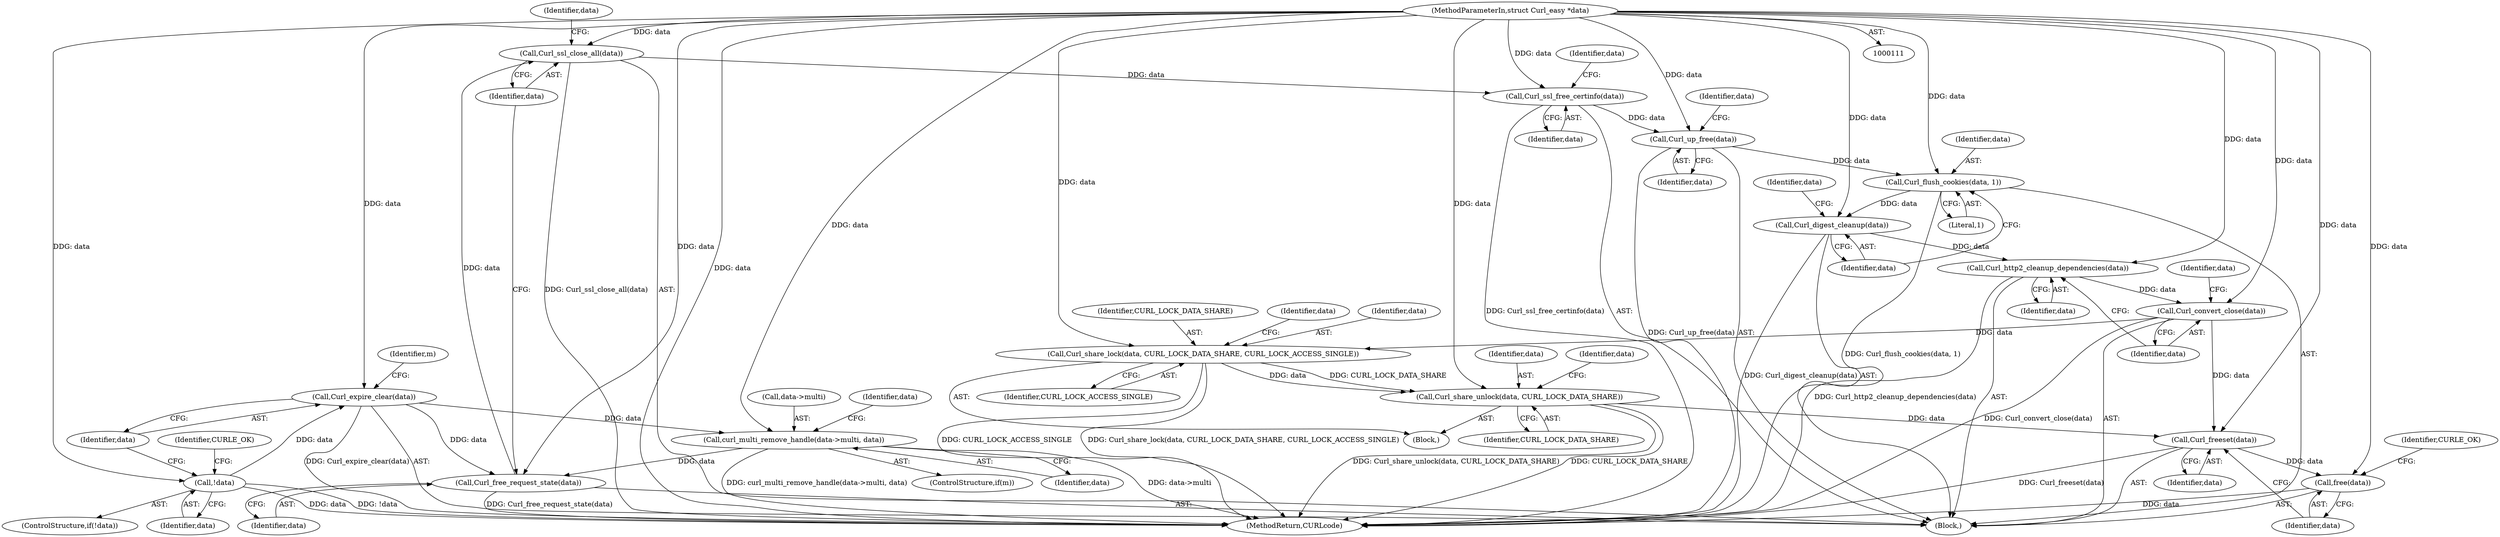 digraph "0_curl_81d135d67155c5295b1033679c606165d4e28f3f@API" {
"1000175" [label="(Call,Curl_ssl_close_all(data))"];
"1000173" [label="(Call,Curl_free_request_state(data))"];
"1000120" [label="(Call,Curl_expire_clear(data))"];
"1000116" [label="(Call,!data)"];
"1000112" [label="(MethodParameterIn,struct Curl_easy *data)"];
"1000129" [label="(Call,curl_multi_remove_handle(data->multi, data))"];
"1000189" [label="(Call,Curl_ssl_free_certinfo(data))"];
"1000231" [label="(Call,Curl_up_free(data))"];
"1000251" [label="(Call,Curl_flush_cookies(data, 1))"];
"1000254" [label="(Call,Curl_digest_cleanup(data))"];
"1000274" [label="(Call,Curl_http2_cleanup_dependencies(data))"];
"1000276" [label="(Call,Curl_convert_close(data))"];
"1000283" [label="(Call,Curl_share_lock(data, CURL_LOCK_DATA_SHARE, CURL_LOCK_ACCESS_SINGLE))"];
"1000293" [label="(Call,Curl_share_unlock(data, CURL_LOCK_DATA_SHARE))"];
"1000301" [label="(Call,Curl_freeset(data))"];
"1000303" [label="(Call,free(data))"];
"1000283" [label="(Call,Curl_share_lock(data, CURL_LOCK_DATA_SHARE, CURL_LOCK_ACCESS_SINGLE))"];
"1000173" [label="(Call,Curl_free_request_state(data))"];
"1000116" [label="(Call,!data)"];
"1000133" [label="(Identifier,data)"];
"1000190" [label="(Identifier,data)"];
"1000255" [label="(Identifier,data)"];
"1000294" [label="(Identifier,data)"];
"1000194" [label="(Identifier,data)"];
"1000299" [label="(Identifier,data)"];
"1000254" [label="(Call,Curl_digest_cleanup(data))"];
"1000275" [label="(Identifier,data)"];
"1000280" [label="(Identifier,data)"];
"1000285" [label="(Identifier,CURL_LOCK_DATA_SHARE)"];
"1000277" [label="(Identifier,data)"];
"1000252" [label="(Identifier,data)"];
"1000123" [label="(Identifier,m)"];
"1000295" [label="(Identifier,CURL_LOCK_DATA_SHARE)"];
"1000286" [label="(Identifier,CURL_LOCK_ACCESS_SINGLE)"];
"1000253" [label="(Literal,1)"];
"1000115" [label="(ControlStructure,if(!data))"];
"1000119" [label="(Identifier,CURLE_OK)"];
"1000174" [label="(Identifier,data)"];
"1000120" [label="(Call,Curl_expire_clear(data))"];
"1000251" [label="(Call,Curl_flush_cookies(data, 1))"];
"1000129" [label="(Call,curl_multi_remove_handle(data->multi, data))"];
"1000127" [label="(ControlStructure,if(m))"];
"1000130" [label="(Call,data->multi)"];
"1000259" [label="(Identifier,data)"];
"1000236" [label="(Identifier,data)"];
"1000117" [label="(Identifier,data)"];
"1000302" [label="(Identifier,data)"];
"1000189" [label="(Call,Curl_ssl_free_certinfo(data))"];
"1000176" [label="(Identifier,data)"];
"1000301" [label="(Call,Curl_freeset(data))"];
"1000121" [label="(Identifier,data)"];
"1000112" [label="(MethodParameterIn,struct Curl_easy *data)"];
"1000290" [label="(Identifier,data)"];
"1000231" [label="(Call,Curl_up_free(data))"];
"1000306" [label="(Identifier,CURLE_OK)"];
"1000284" [label="(Identifier,data)"];
"1000282" [label="(Block,)"];
"1000175" [label="(Call,Curl_ssl_close_all(data))"];
"1000180" [label="(Identifier,data)"];
"1000113" [label="(Block,)"];
"1000293" [label="(Call,Curl_share_unlock(data, CURL_LOCK_DATA_SHARE))"];
"1000303" [label="(Call,free(data))"];
"1000232" [label="(Identifier,data)"];
"1000304" [label="(Identifier,data)"];
"1000307" [label="(MethodReturn,CURLcode)"];
"1000276" [label="(Call,Curl_convert_close(data))"];
"1000274" [label="(Call,Curl_http2_cleanup_dependencies(data))"];
"1000136" [label="(Identifier,data)"];
"1000175" -> "1000113"  [label="AST: "];
"1000175" -> "1000176"  [label="CFG: "];
"1000176" -> "1000175"  [label="AST: "];
"1000180" -> "1000175"  [label="CFG: "];
"1000175" -> "1000307"  [label="DDG: Curl_ssl_close_all(data)"];
"1000173" -> "1000175"  [label="DDG: data"];
"1000112" -> "1000175"  [label="DDG: data"];
"1000175" -> "1000189"  [label="DDG: data"];
"1000173" -> "1000113"  [label="AST: "];
"1000173" -> "1000174"  [label="CFG: "];
"1000174" -> "1000173"  [label="AST: "];
"1000176" -> "1000173"  [label="CFG: "];
"1000173" -> "1000307"  [label="DDG: Curl_free_request_state(data)"];
"1000120" -> "1000173"  [label="DDG: data"];
"1000129" -> "1000173"  [label="DDG: data"];
"1000112" -> "1000173"  [label="DDG: data"];
"1000120" -> "1000113"  [label="AST: "];
"1000120" -> "1000121"  [label="CFG: "];
"1000121" -> "1000120"  [label="AST: "];
"1000123" -> "1000120"  [label="CFG: "];
"1000120" -> "1000307"  [label="DDG: Curl_expire_clear(data)"];
"1000116" -> "1000120"  [label="DDG: data"];
"1000112" -> "1000120"  [label="DDG: data"];
"1000120" -> "1000129"  [label="DDG: data"];
"1000116" -> "1000115"  [label="AST: "];
"1000116" -> "1000117"  [label="CFG: "];
"1000117" -> "1000116"  [label="AST: "];
"1000119" -> "1000116"  [label="CFG: "];
"1000121" -> "1000116"  [label="CFG: "];
"1000116" -> "1000307"  [label="DDG: data"];
"1000116" -> "1000307"  [label="DDG: !data"];
"1000112" -> "1000116"  [label="DDG: data"];
"1000112" -> "1000111"  [label="AST: "];
"1000112" -> "1000307"  [label="DDG: data"];
"1000112" -> "1000129"  [label="DDG: data"];
"1000112" -> "1000189"  [label="DDG: data"];
"1000112" -> "1000231"  [label="DDG: data"];
"1000112" -> "1000251"  [label="DDG: data"];
"1000112" -> "1000254"  [label="DDG: data"];
"1000112" -> "1000274"  [label="DDG: data"];
"1000112" -> "1000276"  [label="DDG: data"];
"1000112" -> "1000283"  [label="DDG: data"];
"1000112" -> "1000293"  [label="DDG: data"];
"1000112" -> "1000301"  [label="DDG: data"];
"1000112" -> "1000303"  [label="DDG: data"];
"1000129" -> "1000127"  [label="AST: "];
"1000129" -> "1000133"  [label="CFG: "];
"1000130" -> "1000129"  [label="AST: "];
"1000133" -> "1000129"  [label="AST: "];
"1000136" -> "1000129"  [label="CFG: "];
"1000129" -> "1000307"  [label="DDG: data->multi"];
"1000129" -> "1000307"  [label="DDG: curl_multi_remove_handle(data->multi, data)"];
"1000189" -> "1000113"  [label="AST: "];
"1000189" -> "1000190"  [label="CFG: "];
"1000190" -> "1000189"  [label="AST: "];
"1000194" -> "1000189"  [label="CFG: "];
"1000189" -> "1000307"  [label="DDG: Curl_ssl_free_certinfo(data)"];
"1000189" -> "1000231"  [label="DDG: data"];
"1000231" -> "1000113"  [label="AST: "];
"1000231" -> "1000232"  [label="CFG: "];
"1000232" -> "1000231"  [label="AST: "];
"1000236" -> "1000231"  [label="CFG: "];
"1000231" -> "1000307"  [label="DDG: Curl_up_free(data)"];
"1000231" -> "1000251"  [label="DDG: data"];
"1000251" -> "1000113"  [label="AST: "];
"1000251" -> "1000253"  [label="CFG: "];
"1000252" -> "1000251"  [label="AST: "];
"1000253" -> "1000251"  [label="AST: "];
"1000255" -> "1000251"  [label="CFG: "];
"1000251" -> "1000307"  [label="DDG: Curl_flush_cookies(data, 1)"];
"1000251" -> "1000254"  [label="DDG: data"];
"1000254" -> "1000113"  [label="AST: "];
"1000254" -> "1000255"  [label="CFG: "];
"1000255" -> "1000254"  [label="AST: "];
"1000259" -> "1000254"  [label="CFG: "];
"1000254" -> "1000307"  [label="DDG: Curl_digest_cleanup(data)"];
"1000254" -> "1000274"  [label="DDG: data"];
"1000274" -> "1000113"  [label="AST: "];
"1000274" -> "1000275"  [label="CFG: "];
"1000275" -> "1000274"  [label="AST: "];
"1000277" -> "1000274"  [label="CFG: "];
"1000274" -> "1000307"  [label="DDG: Curl_http2_cleanup_dependencies(data)"];
"1000274" -> "1000276"  [label="DDG: data"];
"1000276" -> "1000113"  [label="AST: "];
"1000276" -> "1000277"  [label="CFG: "];
"1000277" -> "1000276"  [label="AST: "];
"1000280" -> "1000276"  [label="CFG: "];
"1000276" -> "1000307"  [label="DDG: Curl_convert_close(data)"];
"1000276" -> "1000283"  [label="DDG: data"];
"1000276" -> "1000301"  [label="DDG: data"];
"1000283" -> "1000282"  [label="AST: "];
"1000283" -> "1000286"  [label="CFG: "];
"1000284" -> "1000283"  [label="AST: "];
"1000285" -> "1000283"  [label="AST: "];
"1000286" -> "1000283"  [label="AST: "];
"1000290" -> "1000283"  [label="CFG: "];
"1000283" -> "1000307"  [label="DDG: CURL_LOCK_ACCESS_SINGLE"];
"1000283" -> "1000307"  [label="DDG: Curl_share_lock(data, CURL_LOCK_DATA_SHARE, CURL_LOCK_ACCESS_SINGLE)"];
"1000283" -> "1000293"  [label="DDG: data"];
"1000283" -> "1000293"  [label="DDG: CURL_LOCK_DATA_SHARE"];
"1000293" -> "1000282"  [label="AST: "];
"1000293" -> "1000295"  [label="CFG: "];
"1000294" -> "1000293"  [label="AST: "];
"1000295" -> "1000293"  [label="AST: "];
"1000299" -> "1000293"  [label="CFG: "];
"1000293" -> "1000307"  [label="DDG: Curl_share_unlock(data, CURL_LOCK_DATA_SHARE)"];
"1000293" -> "1000307"  [label="DDG: CURL_LOCK_DATA_SHARE"];
"1000293" -> "1000301"  [label="DDG: data"];
"1000301" -> "1000113"  [label="AST: "];
"1000301" -> "1000302"  [label="CFG: "];
"1000302" -> "1000301"  [label="AST: "];
"1000304" -> "1000301"  [label="CFG: "];
"1000301" -> "1000307"  [label="DDG: Curl_freeset(data)"];
"1000301" -> "1000303"  [label="DDG: data"];
"1000303" -> "1000113"  [label="AST: "];
"1000303" -> "1000304"  [label="CFG: "];
"1000304" -> "1000303"  [label="AST: "];
"1000306" -> "1000303"  [label="CFG: "];
"1000303" -> "1000307"  [label="DDG: data"];
}
